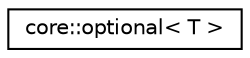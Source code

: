digraph "Graphical Class Hierarchy"
{
  edge [fontname="Helvetica",fontsize="10",labelfontname="Helvetica",labelfontsize="10"];
  node [fontname="Helvetica",fontsize="10",shape=record];
  rankdir="LR";
  Node0 [label="core::optional\< T \>",height=0.2,width=0.4,color="black", fillcolor="white", style="filled",URL="$classcore_1_1optional.html"];
}
